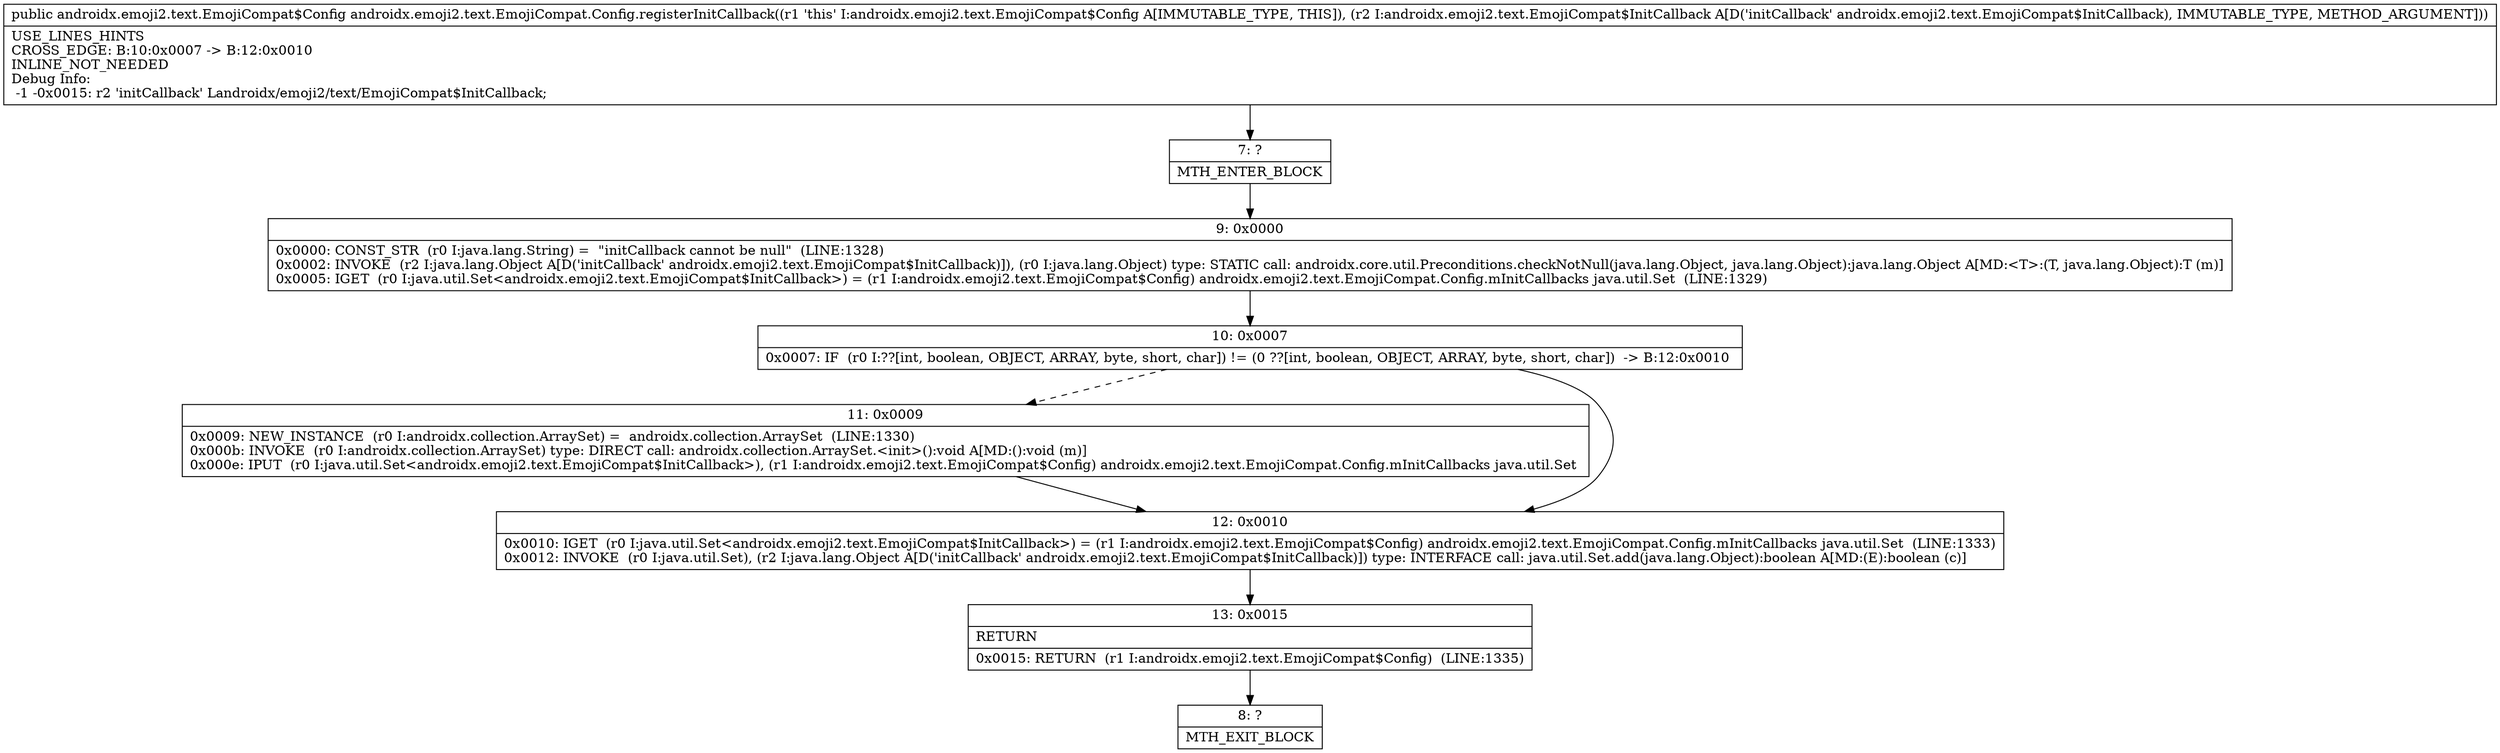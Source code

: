 digraph "CFG forandroidx.emoji2.text.EmojiCompat.Config.registerInitCallback(Landroidx\/emoji2\/text\/EmojiCompat$InitCallback;)Landroidx\/emoji2\/text\/EmojiCompat$Config;" {
Node_7 [shape=record,label="{7\:\ ?|MTH_ENTER_BLOCK\l}"];
Node_9 [shape=record,label="{9\:\ 0x0000|0x0000: CONST_STR  (r0 I:java.lang.String) =  \"initCallback cannot be null\"  (LINE:1328)\l0x0002: INVOKE  (r2 I:java.lang.Object A[D('initCallback' androidx.emoji2.text.EmojiCompat$InitCallback)]), (r0 I:java.lang.Object) type: STATIC call: androidx.core.util.Preconditions.checkNotNull(java.lang.Object, java.lang.Object):java.lang.Object A[MD:\<T\>:(T, java.lang.Object):T (m)]\l0x0005: IGET  (r0 I:java.util.Set\<androidx.emoji2.text.EmojiCompat$InitCallback\>) = (r1 I:androidx.emoji2.text.EmojiCompat$Config) androidx.emoji2.text.EmojiCompat.Config.mInitCallbacks java.util.Set  (LINE:1329)\l}"];
Node_10 [shape=record,label="{10\:\ 0x0007|0x0007: IF  (r0 I:??[int, boolean, OBJECT, ARRAY, byte, short, char]) != (0 ??[int, boolean, OBJECT, ARRAY, byte, short, char])  \-\> B:12:0x0010 \l}"];
Node_11 [shape=record,label="{11\:\ 0x0009|0x0009: NEW_INSTANCE  (r0 I:androidx.collection.ArraySet) =  androidx.collection.ArraySet  (LINE:1330)\l0x000b: INVOKE  (r0 I:androidx.collection.ArraySet) type: DIRECT call: androidx.collection.ArraySet.\<init\>():void A[MD:():void (m)]\l0x000e: IPUT  (r0 I:java.util.Set\<androidx.emoji2.text.EmojiCompat$InitCallback\>), (r1 I:androidx.emoji2.text.EmojiCompat$Config) androidx.emoji2.text.EmojiCompat.Config.mInitCallbacks java.util.Set \l}"];
Node_12 [shape=record,label="{12\:\ 0x0010|0x0010: IGET  (r0 I:java.util.Set\<androidx.emoji2.text.EmojiCompat$InitCallback\>) = (r1 I:androidx.emoji2.text.EmojiCompat$Config) androidx.emoji2.text.EmojiCompat.Config.mInitCallbacks java.util.Set  (LINE:1333)\l0x0012: INVOKE  (r0 I:java.util.Set), (r2 I:java.lang.Object A[D('initCallback' androidx.emoji2.text.EmojiCompat$InitCallback)]) type: INTERFACE call: java.util.Set.add(java.lang.Object):boolean A[MD:(E):boolean (c)]\l}"];
Node_13 [shape=record,label="{13\:\ 0x0015|RETURN\l|0x0015: RETURN  (r1 I:androidx.emoji2.text.EmojiCompat$Config)  (LINE:1335)\l}"];
Node_8 [shape=record,label="{8\:\ ?|MTH_EXIT_BLOCK\l}"];
MethodNode[shape=record,label="{public androidx.emoji2.text.EmojiCompat$Config androidx.emoji2.text.EmojiCompat.Config.registerInitCallback((r1 'this' I:androidx.emoji2.text.EmojiCompat$Config A[IMMUTABLE_TYPE, THIS]), (r2 I:androidx.emoji2.text.EmojiCompat$InitCallback A[D('initCallback' androidx.emoji2.text.EmojiCompat$InitCallback), IMMUTABLE_TYPE, METHOD_ARGUMENT]))  | USE_LINES_HINTS\lCROSS_EDGE: B:10:0x0007 \-\> B:12:0x0010\lINLINE_NOT_NEEDED\lDebug Info:\l  \-1 \-0x0015: r2 'initCallback' Landroidx\/emoji2\/text\/EmojiCompat$InitCallback;\l}"];
MethodNode -> Node_7;Node_7 -> Node_9;
Node_9 -> Node_10;
Node_10 -> Node_11[style=dashed];
Node_10 -> Node_12;
Node_11 -> Node_12;
Node_12 -> Node_13;
Node_13 -> Node_8;
}

